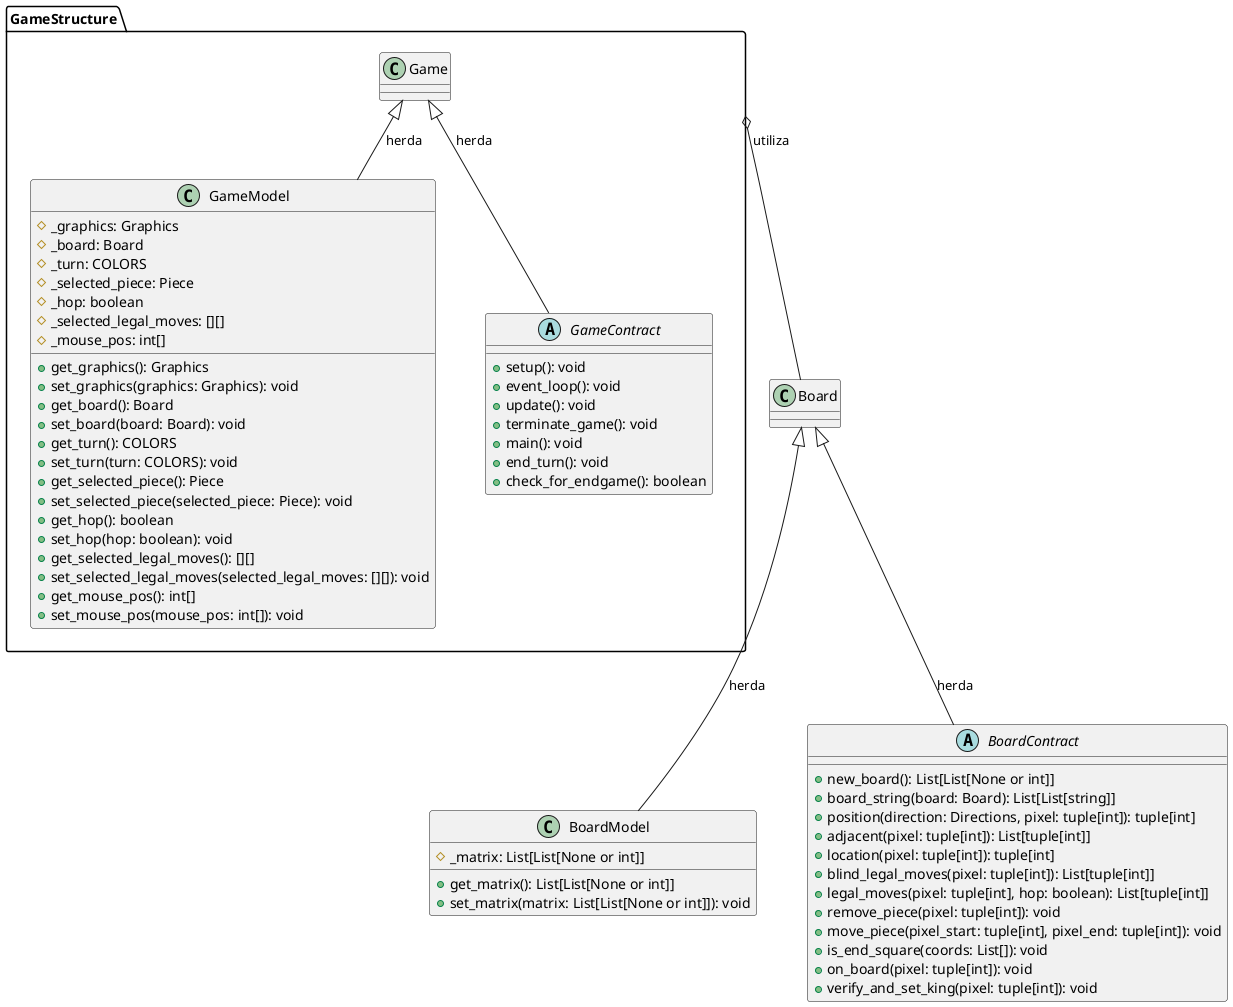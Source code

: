 @startuml Checkers
skinparam groupInheritance 4
skinparam nodesep 50

package GameStructure <<Folder>> {
class Game {
}

class GameModel {
    # _graphics: Graphics
    # _board: Board
    # _turn: COLORS
    # _selected_piece: Piece
    # _hop: boolean
    # _selected_legal_moves: [][]
    # _mouse_pos: int[]
    + get_graphics(): Graphics
    + set_graphics(graphics: Graphics): void
    + get_board(): Board
    + set_board(board: Board): void
    + get_turn(): COLORS
    + set_turn(turn: COLORS): void
    + get_selected_piece(): Piece
    + set_selected_piece(selected_piece: Piece): void
    + get_hop(): boolean
    + set_hop(hop: boolean): void
    + get_selected_legal_moves(): [][]
    + set_selected_legal_moves(selected_legal_moves: [][]): void
    + get_mouse_pos(): int[]
    + set_mouse_pos(mouse_pos: int[]): void
}

abstract class GameContract {
    + setup(): void
    + event_loop(): void
    + update(): void
    + terminate_game(): void
    + main(): void
    + end_turn(): void
    + check_for_endgame(): boolean
}
}


class BoardModel {
    # _matrix: List[List[None or int]]
    + get_matrix(): List[List[None or int]]
    + set_matrix(matrix: List[List[None or int]]): void
}

abstract class BoardContract {
    + new_board(): List[List[None or int]]
    + board_string(board: Board): List[List[string]]
    + position(direction: Directions, pixel: tuple[int]): tuple[int]
    + adjacent(pixel: tuple[int]): List[tuple[int]]
    + location(pixel: tuple[int]): tuple[int]
    + blind_legal_moves(pixel: tuple[int]): List[tuple[int]]
    + legal_moves(pixel: tuple[int], hop: boolean): List[tuple[int]]
    + remove_piece(pixel: tuple[int]): void
    + move_piece(pixel_start: tuple[int], pixel_end: tuple[int]): void
    + is_end_square(coords: List[]): void
    + on_board(pixel: tuple[int]): void
    + verify_and_set_king(pixel: tuple[int]): void
}

class Board {}

Board <|-- BoardModel : herda
Board <|-- BoardContract : herda

Game <|-- GameModel : herda
Game <|-- GameContract : herda

GameStructure o-- Board : utiliza

@enduml
